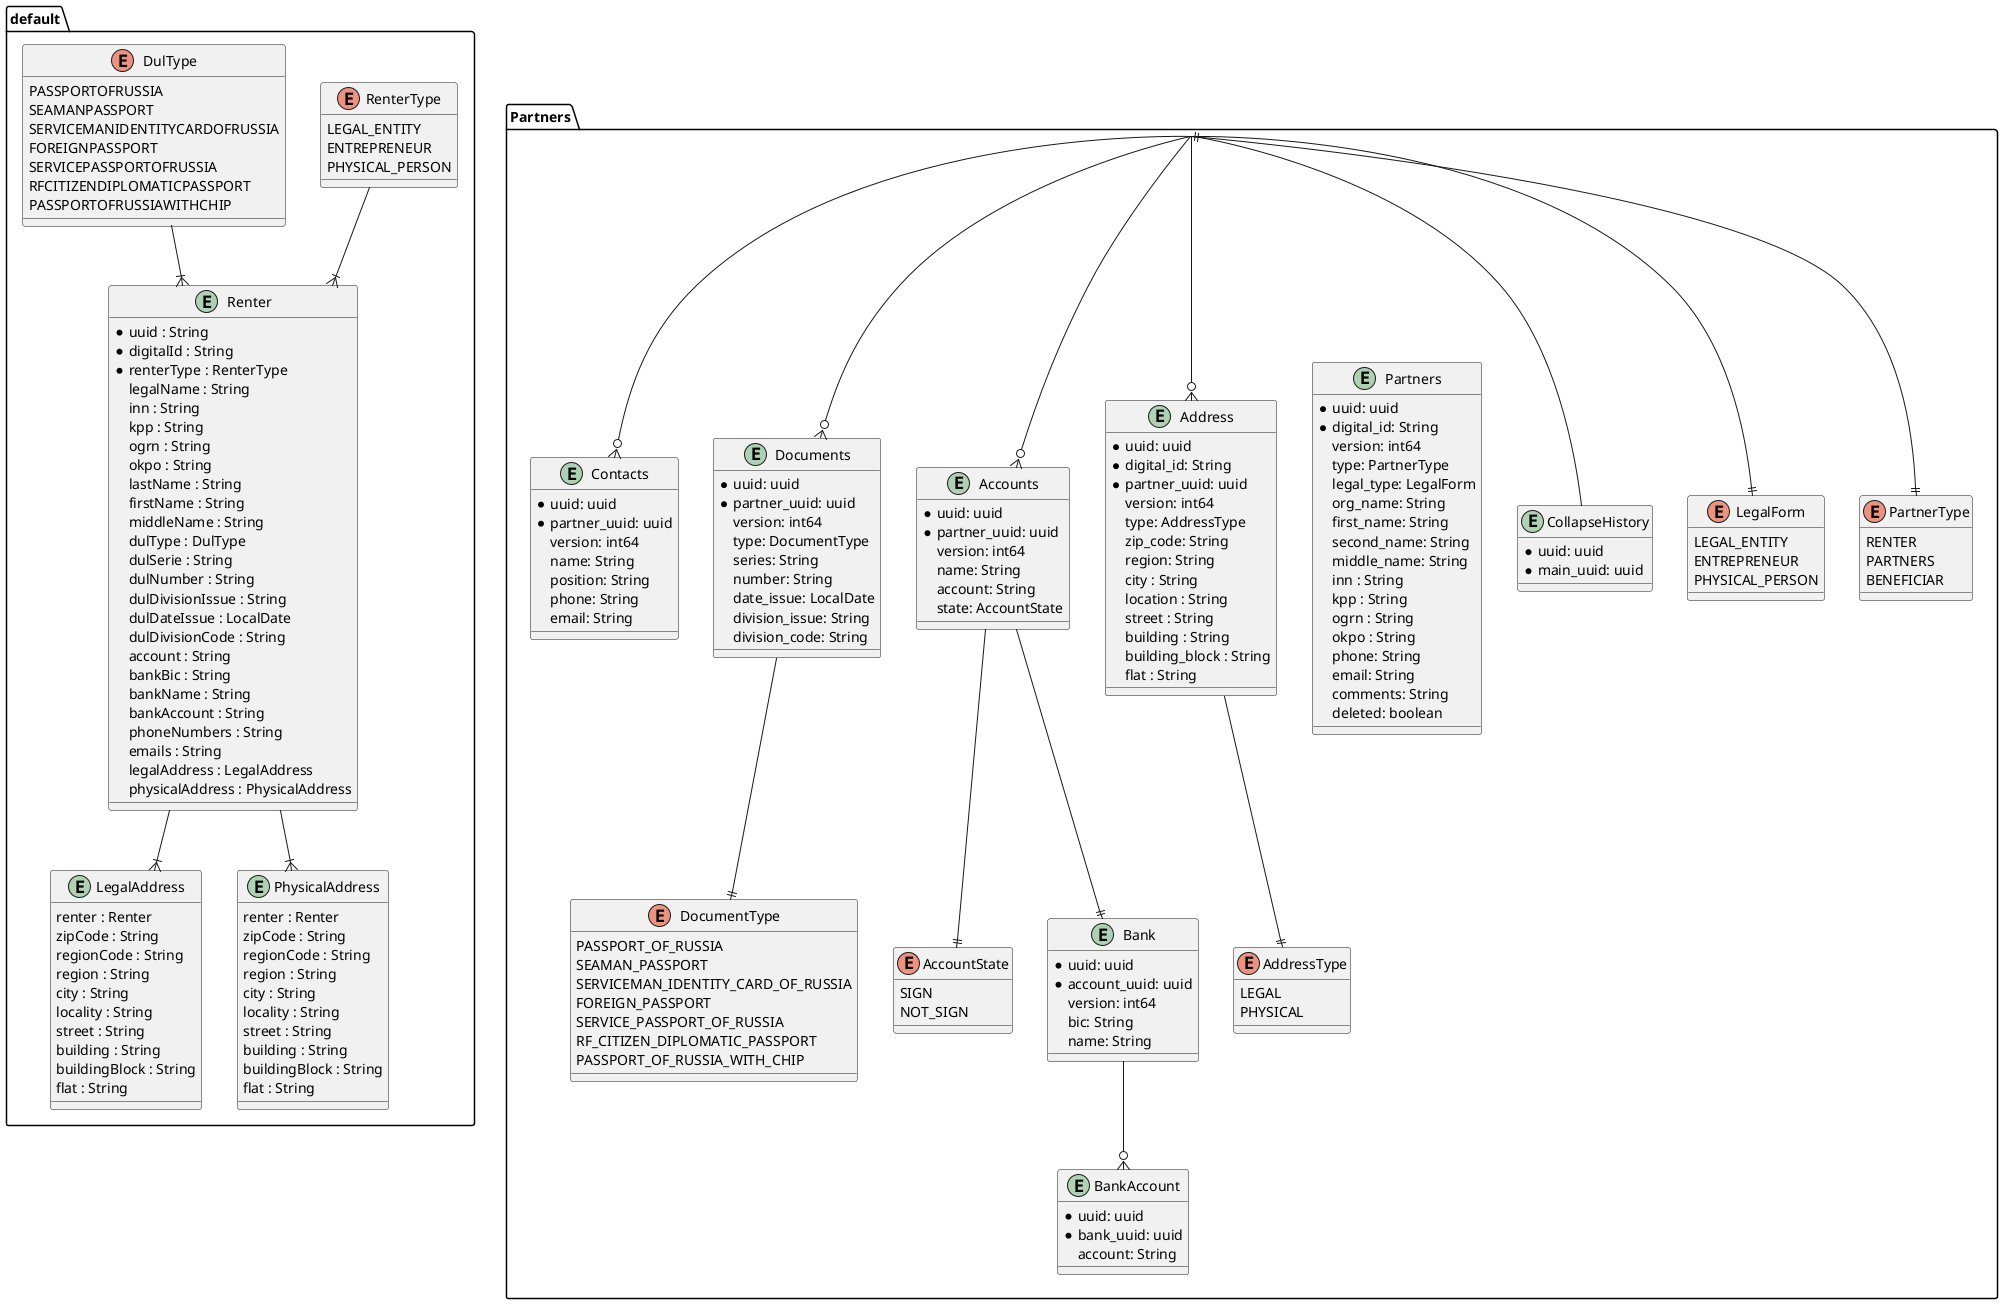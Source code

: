 @startuml
package default {
    enum "RenterType" {
        LEGAL_ENTITY
        ENTREPRENEUR
        PHYSICAL_PERSON
    }
    enum "DulType" {
        PASSPORTOFRUSSIA
        SEAMANPASSPORT
        SERVICEMANIDENTITYCARDOFRUSSIA
        FOREIGNPASSPORT
        SERVICEPASSPORTOFRUSSIA
        RFCITIZENDIPLOMATICPASSPORT
        PASSPORTOFRUSSIAWITHCHIP
    }
}
package default {
    entity "Renter" {
        * uuid : String
        * digitalId : String
        * renterType : RenterType
        legalName : String
        inn : String
        kpp : String
        ogrn : String
        okpo : String
        lastName : String
        firstName : String
        middleName : String
        dulType : DulType
        dulSerie : String
        dulNumber : String
        dulDivisionIssue : String
        dulDateIssue : LocalDate
        dulDivisionCode : String
        account : String
        bankBic : String
        bankName : String
        bankAccount : String
        phoneNumbers : String
        emails : String
        legalAddress : LegalAddress
        physicalAddress : PhysicalAddress
    }
    entity "LegalAddress" {
        renter : Renter
        zipCode : String
        regionCode : String
        region : String
        city : String
        locality : String
        street : String
        building : String
        buildingBlock : String
        flat : String
    }
    entity "PhysicalAddress" {
        renter : Renter
        zipCode : String
        regionCode : String
        region : String
        city : String
        locality : String
        street : String
        building : String
        buildingBlock : String
        flat : String
    }
}
RenterType --|{ Renter
DulType --|{ Renter
Renter --|{ LegalAddress
Renter --|{ PhysicalAddress

package Partners {
    enum "PartnerType" {
        RENTER
        PARTNERS
        BENEFICIAR
    }
    enum "LegalForm" {
        LEGAL_ENTITY
        ENTREPRENEUR
        PHYSICAL_PERSON
    }
    enum "AddressType" {
        LEGAL
        PHYSICAL
    }
    enum "AccountState" {
        SIGN
        NOT_SIGN
    }
    enum "DocumentType" {
        PASSPORT_OF_RUSSIA
        SEAMAN_PASSPORT
        SERVICEMAN_IDENTITY_CARD_OF_RUSSIA
        FOREIGN_PASSPORT
        SERVICE_PASSPORT_OF_RUSSIA
        RF_CITIZEN_DIPLOMATIC_PASSPORT
        PASSPORT_OF_RUSSIA_WITH_CHIP
    }
}
package Partners {
    entity "CollapseHistory" {
        * uuid: uuid
        * main_uuid: uuid
    }
    entity "Partners" {
        * uuid: uuid
        * digital_id: String
        version: int64
        type: PartnerType
        legal_type: LegalForm
        org_name: String
        first_name: String
        second_name: String
        middle_name: String
        inn : String
        kpp : String
        ogrn : String
        okpo : String
        phone: String
        email: String
        comments: String
        deleted: boolean
    }
    entity "Address" {
        * uuid: uuid
        * digital_id: String
        * partner_uuid: uuid
        version: int64
        type: AddressType
        zip_code: String
        region: String
        city : String
        location : String
        street : String
        building : String
        building_block : String
        flat : String
    }
    entity "Accounts" {
        * uuid: uuid
        * partner_uuid: uuid
        version: int64
        name: String
        account: String
        state: AccountState
    }
    entity "Bank" {
        * uuid: uuid
        * account_uuid: uuid
        version: int64
        bic: String
        name: String
    }
    entity "BankAccount" {
        * uuid: uuid
        * bank_uuid: uuid
        account: String
    }
    entity "Documents" {
        * uuid: uuid
        * partner_uuid: uuid
        version: int64
        type: DocumentType
        series: String
        number: String
        date_issue: LocalDate
        division_issue: String
        division_code: String
    }
    entity "Contacts" {
        * uuid: uuid
        * partner_uuid: uuid
        version: int64
        name: String
        position: String
        phone: String
        email: String
    }
}
"CollapseHistory" --|| "Partners"
"Partners" --|| "PartnerType"
"Partners" --|| "LegalForm"
"Partners" --o{ "Address"
"Partners" --o{ "Accounts"
"Partners" --o{ "Documents"
"Partners" --o{ "Contacts"
"Address" --|| "AddressType"
"Accounts" --|| "Bank"
"Bank" --o{ "BankAccount"
"Accounts" --|| "AccountState"
"Documents" --|| "DocumentType"
@enduml
